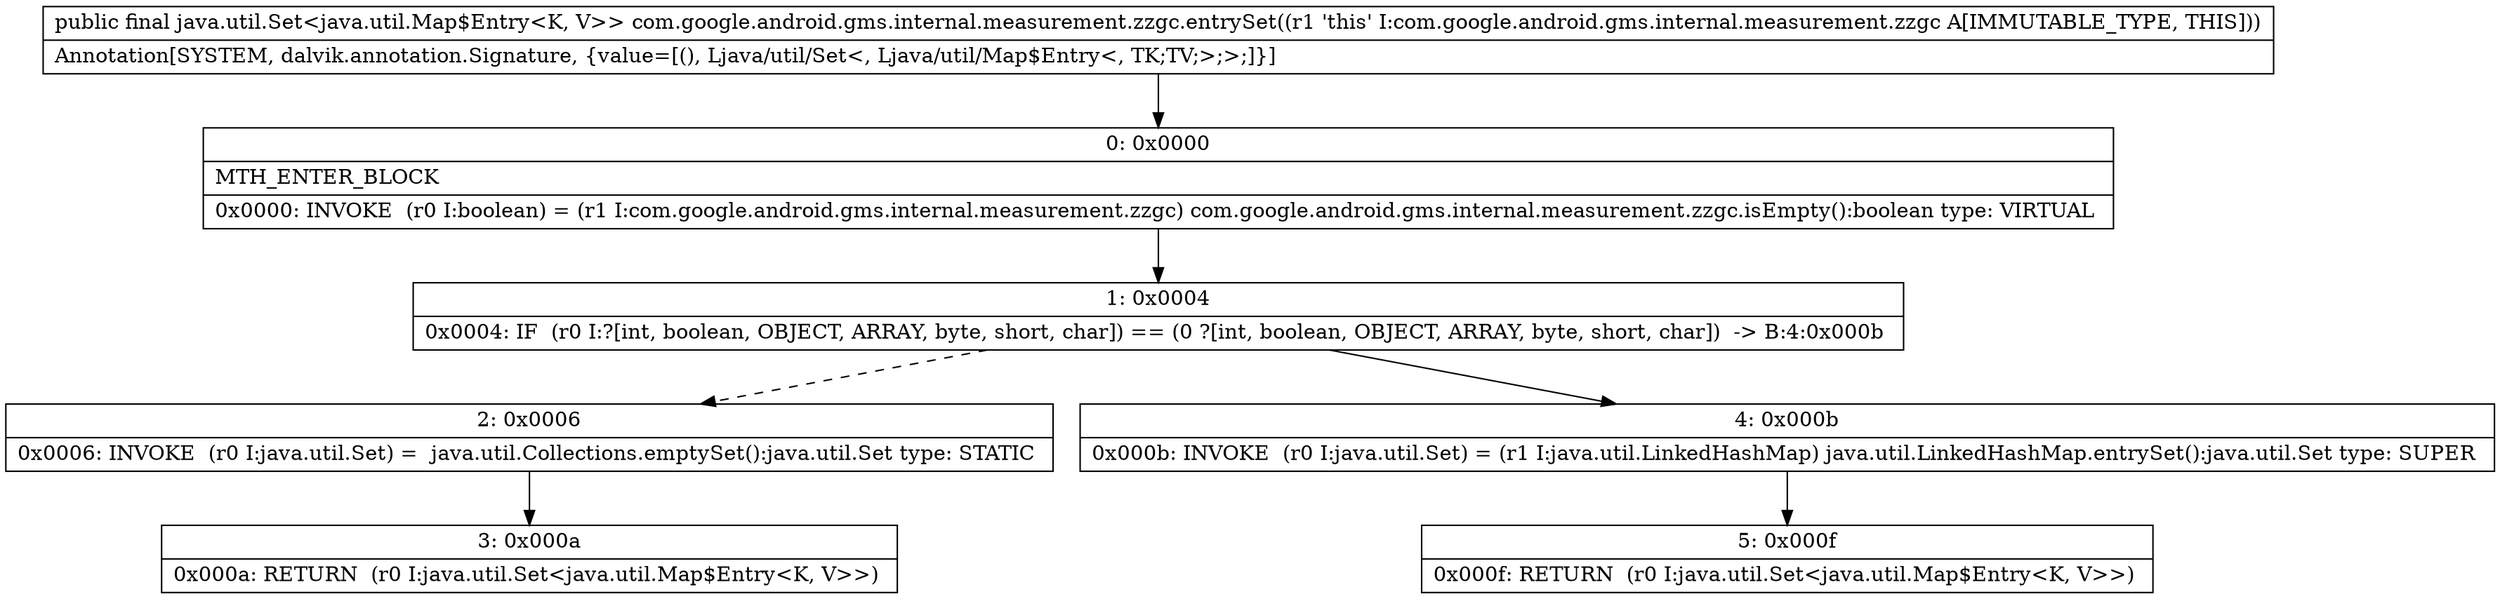 digraph "CFG forcom.google.android.gms.internal.measurement.zzgc.entrySet()Ljava\/util\/Set;" {
Node_0 [shape=record,label="{0\:\ 0x0000|MTH_ENTER_BLOCK\l|0x0000: INVOKE  (r0 I:boolean) = (r1 I:com.google.android.gms.internal.measurement.zzgc) com.google.android.gms.internal.measurement.zzgc.isEmpty():boolean type: VIRTUAL \l}"];
Node_1 [shape=record,label="{1\:\ 0x0004|0x0004: IF  (r0 I:?[int, boolean, OBJECT, ARRAY, byte, short, char]) == (0 ?[int, boolean, OBJECT, ARRAY, byte, short, char])  \-\> B:4:0x000b \l}"];
Node_2 [shape=record,label="{2\:\ 0x0006|0x0006: INVOKE  (r0 I:java.util.Set) =  java.util.Collections.emptySet():java.util.Set type: STATIC \l}"];
Node_3 [shape=record,label="{3\:\ 0x000a|0x000a: RETURN  (r0 I:java.util.Set\<java.util.Map$Entry\<K, V\>\>) \l}"];
Node_4 [shape=record,label="{4\:\ 0x000b|0x000b: INVOKE  (r0 I:java.util.Set) = (r1 I:java.util.LinkedHashMap) java.util.LinkedHashMap.entrySet():java.util.Set type: SUPER \l}"];
Node_5 [shape=record,label="{5\:\ 0x000f|0x000f: RETURN  (r0 I:java.util.Set\<java.util.Map$Entry\<K, V\>\>) \l}"];
MethodNode[shape=record,label="{public final java.util.Set\<java.util.Map$Entry\<K, V\>\> com.google.android.gms.internal.measurement.zzgc.entrySet((r1 'this' I:com.google.android.gms.internal.measurement.zzgc A[IMMUTABLE_TYPE, THIS]))  | Annotation[SYSTEM, dalvik.annotation.Signature, \{value=[(), Ljava\/util\/Set\<, Ljava\/util\/Map$Entry\<, TK;TV;\>;\>;]\}]\l}"];
MethodNode -> Node_0;
Node_0 -> Node_1;
Node_1 -> Node_2[style=dashed];
Node_1 -> Node_4;
Node_2 -> Node_3;
Node_4 -> Node_5;
}

